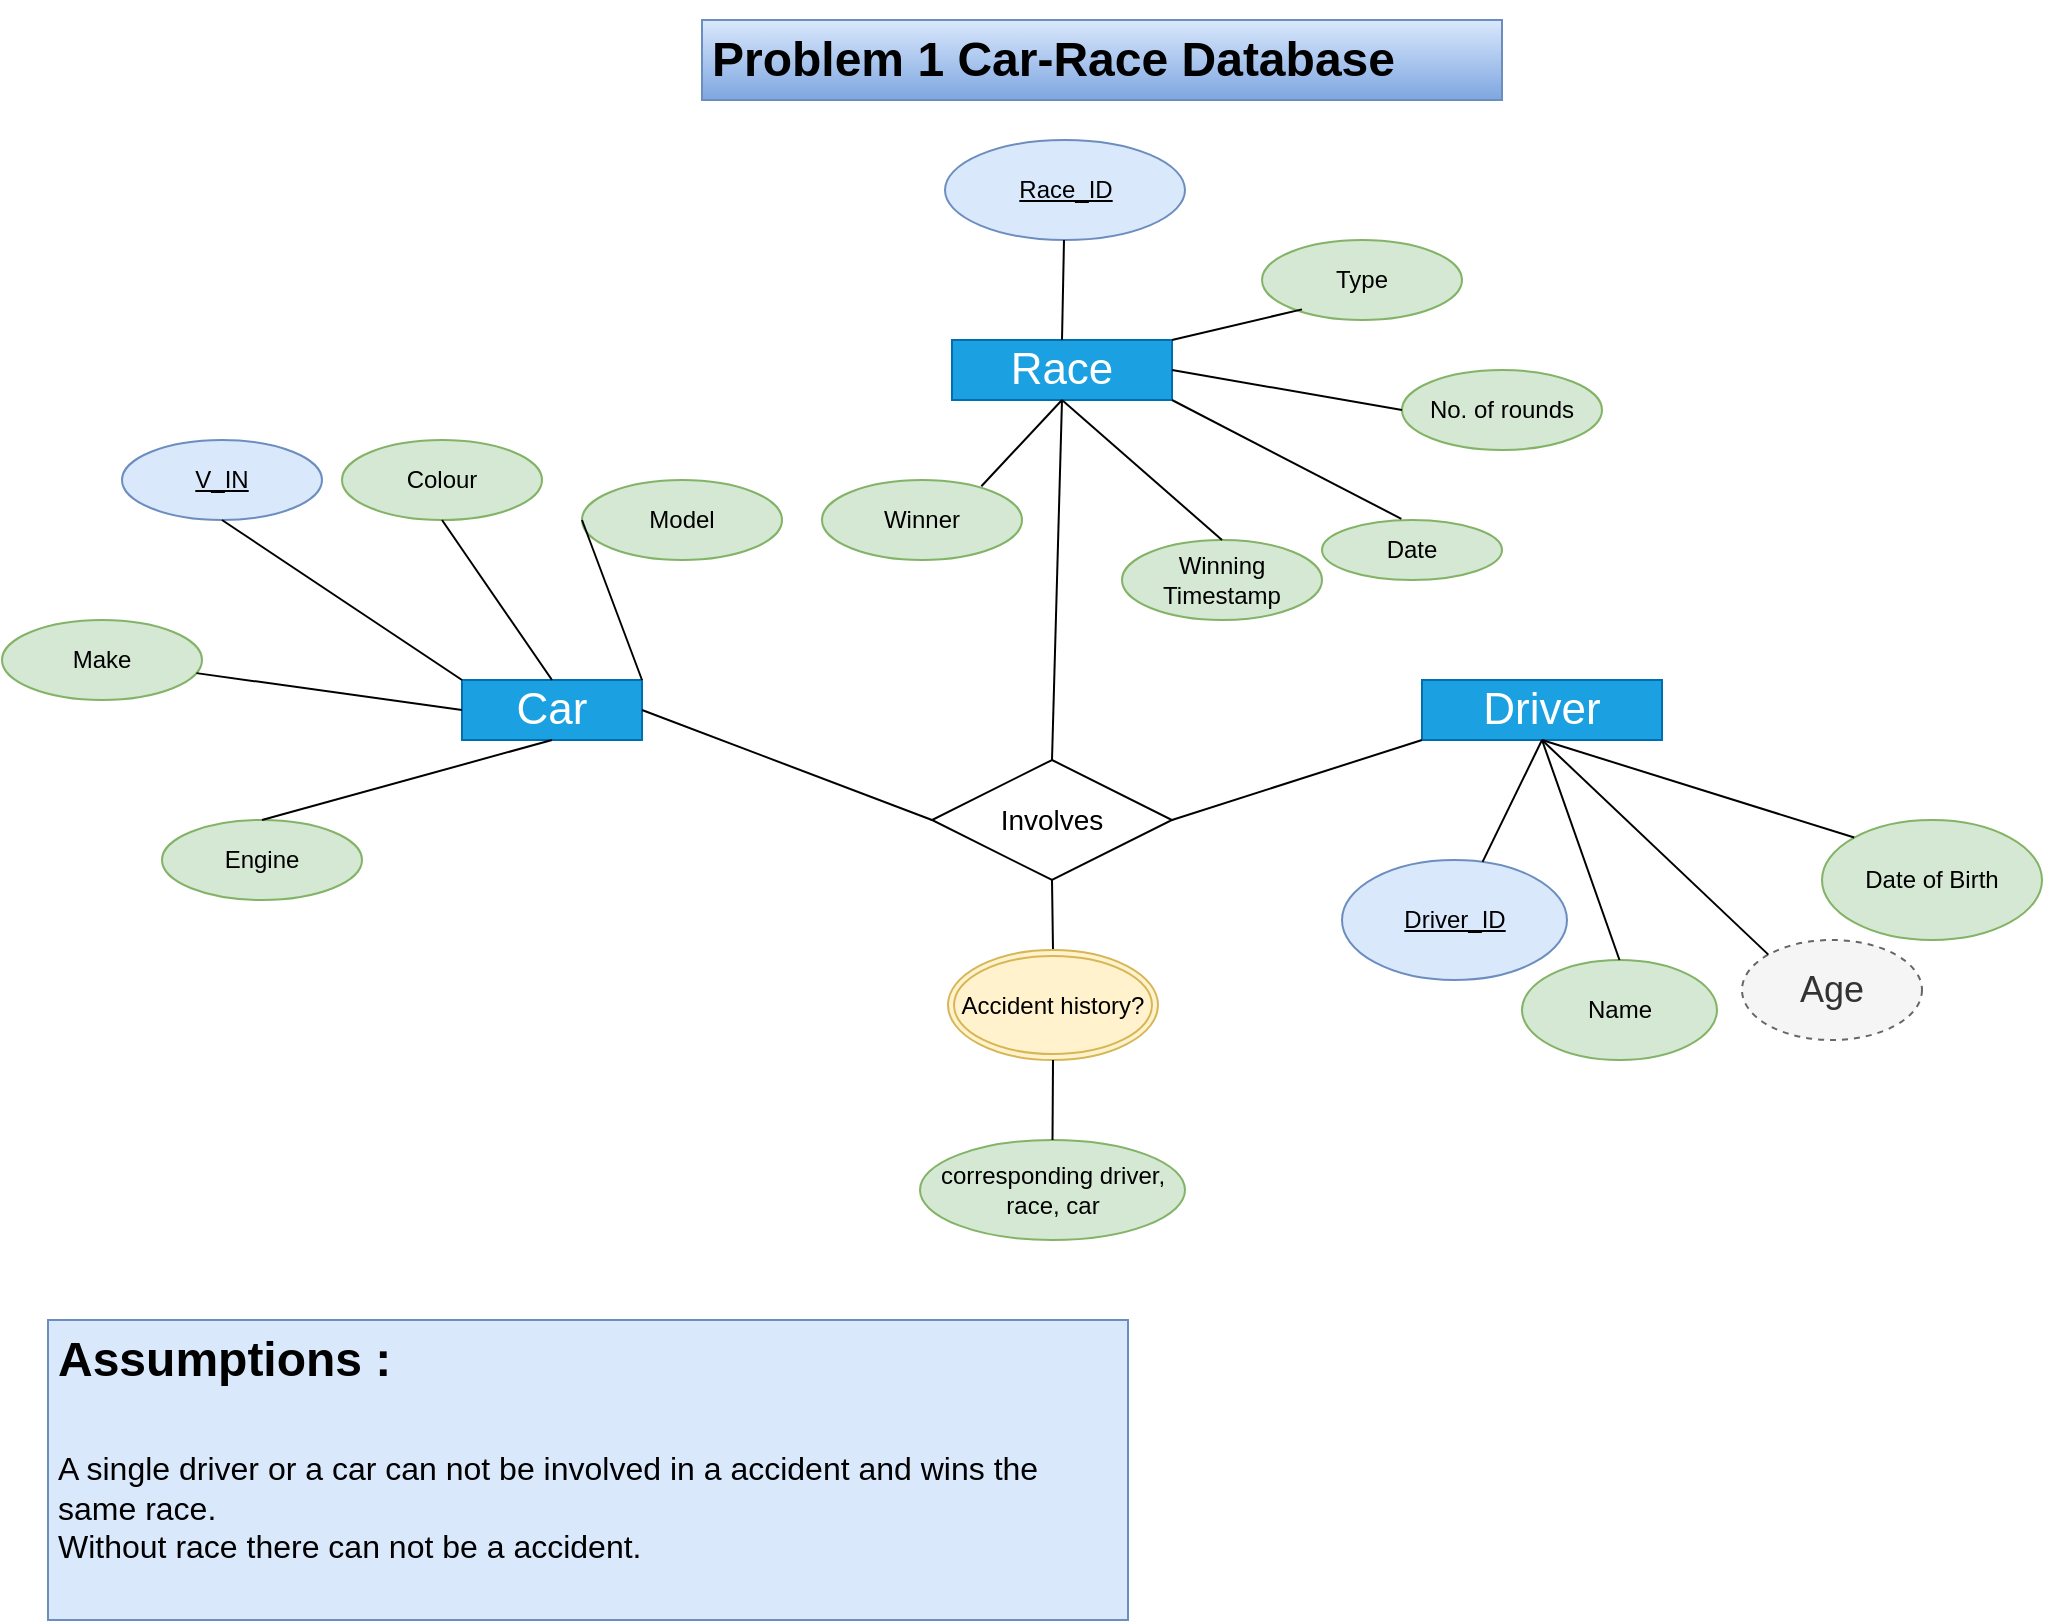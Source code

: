<mxfile version="21.7.2" type="device">
  <diagram id="R2lEEEUBdFMjLlhIrx00" name="Page-1">
    <mxGraphModel dx="1984" dy="1783" grid="1" gridSize="10" guides="1" tooltips="1" connect="1" arrows="1" fold="1" page="1" pageScale="1" pageWidth="850" pageHeight="1100" math="0" shadow="0" extFonts="Permanent Marker^https://fonts.googleapis.com/css?family=Permanent+Marker">
      <root>
        <mxCell id="0" />
        <mxCell id="1" parent="0" />
        <mxCell id="VF8z4a0nuaasSopBTreB-1" value="&lt;font style=&quot;font-size: 22px;&quot;&gt;Driver&lt;/font&gt;" style="rounded=0;whiteSpace=wrap;html=1;fillColor=#1ba1e2;fontColor=#ffffff;strokeColor=#006EAF;" parent="1" vertex="1">
          <mxGeometry x="610" y="210" width="120" height="30" as="geometry" />
        </mxCell>
        <mxCell id="VF8z4a0nuaasSopBTreB-2" value="&lt;font style=&quot;font-size: 22px;&quot;&gt;Car&lt;/font&gt;" style="rounded=0;whiteSpace=wrap;html=1;fillColor=#1ba1e2;fontColor=#ffffff;strokeColor=#006EAF;" parent="1" vertex="1">
          <mxGeometry x="130" y="210" width="90" height="30" as="geometry" />
        </mxCell>
        <mxCell id="VF8z4a0nuaasSopBTreB-3" value="&lt;font style=&quot;font-size: 22px;&quot;&gt;Race&lt;/font&gt;" style="rounded=0;whiteSpace=wrap;html=1;fillColor=#1ba1e2;fontColor=#ffffff;strokeColor=#006EAF;" parent="1" vertex="1">
          <mxGeometry x="375" y="40" width="110" height="30" as="geometry" />
        </mxCell>
        <mxCell id="VF8z4a0nuaasSopBTreB-96" value="Date of Birth" style="ellipse;whiteSpace=wrap;html=1;fillColor=#d5e8d4;strokeColor=#82b366;" parent="1" vertex="1">
          <mxGeometry x="810" y="280" width="110" height="60" as="geometry" />
        </mxCell>
        <mxCell id="VF8z4a0nuaasSopBTreB-97" value="Name" style="ellipse;whiteSpace=wrap;html=1;fillColor=#d5e8d4;strokeColor=#82b366;" parent="1" vertex="1">
          <mxGeometry x="660" y="350" width="97.5" height="50" as="geometry" />
        </mxCell>
        <mxCell id="VF8z4a0nuaasSopBTreB-98" value="&lt;font style=&quot;font-size: 18px;&quot;&gt;Age&lt;/font&gt;" style="ellipse;whiteSpace=wrap;html=1;align=center;dashed=1;fillColor=#f5f5f5;fontColor=#333333;strokeColor=#666666;" parent="1" vertex="1">
          <mxGeometry x="770" y="340" width="90" height="50" as="geometry" />
        </mxCell>
        <mxCell id="VF8z4a0nuaasSopBTreB-99" value="Driver_ID" style="ellipse;whiteSpace=wrap;html=1;align=center;fontStyle=4;fillColor=#dae8fc;strokeColor=#6c8ebf;" parent="1" vertex="1">
          <mxGeometry x="570" y="300" width="112.5" height="60" as="geometry" />
        </mxCell>
        <mxCell id="VF8z4a0nuaasSopBTreB-101" value="" style="endArrow=none;html=1;rounded=0;entryX=0.5;entryY=1;entryDx=0;entryDy=0;" parent="1" source="VF8z4a0nuaasSopBTreB-99" target="VF8z4a0nuaasSopBTreB-1" edge="1">
          <mxGeometry relative="1" as="geometry">
            <mxPoint x="430" y="390" as="sourcePoint" />
            <mxPoint x="590" y="390" as="targetPoint" />
          </mxGeometry>
        </mxCell>
        <mxCell id="VF8z4a0nuaasSopBTreB-103" value="" style="endArrow=none;html=1;rounded=0;exitX=0.5;exitY=0;exitDx=0;exitDy=0;entryX=0.5;entryY=1;entryDx=0;entryDy=0;" parent="1" source="VF8z4a0nuaasSopBTreB-97" target="VF8z4a0nuaasSopBTreB-1" edge="1">
          <mxGeometry relative="1" as="geometry">
            <mxPoint x="430" y="390" as="sourcePoint" />
            <mxPoint x="730" y="210" as="targetPoint" />
          </mxGeometry>
        </mxCell>
        <mxCell id="VF8z4a0nuaasSopBTreB-107" value="" style="endArrow=none;html=1;rounded=0;entryX=0.5;entryY=1;entryDx=0;entryDy=0;exitX=0;exitY=0;exitDx=0;exitDy=0;" parent="1" source="VF8z4a0nuaasSopBTreB-98" edge="1" target="VF8z4a0nuaasSopBTreB-1">
          <mxGeometry relative="1" as="geometry">
            <mxPoint x="790" y="340" as="sourcePoint" />
            <mxPoint x="740" y="229.65" as="targetPoint" />
          </mxGeometry>
        </mxCell>
        <mxCell id="VF8z4a0nuaasSopBTreB-109" value="Winner" style="ellipse;whiteSpace=wrap;html=1;align=center;fillColor=#d5e8d4;strokeColor=#82b366;" parent="1" vertex="1">
          <mxGeometry x="310" y="110" width="100" height="40" as="geometry" />
        </mxCell>
        <mxCell id="VF8z4a0nuaasSopBTreB-110" value="Winning Timestamp" style="ellipse;whiteSpace=wrap;html=1;align=center;fillColor=#d5e8d4;strokeColor=#82b366;" parent="1" vertex="1">
          <mxGeometry x="460" y="140" width="100" height="40" as="geometry" />
        </mxCell>
        <mxCell id="VF8z4a0nuaasSopBTreB-111" value="Date" style="ellipse;whiteSpace=wrap;html=1;align=center;fillColor=#d5e8d4;strokeColor=#82b366;" parent="1" vertex="1">
          <mxGeometry x="560" y="130" width="90" height="30" as="geometry" />
        </mxCell>
        <mxCell id="VF8z4a0nuaasSopBTreB-112" value="No. of rounds" style="ellipse;whiteSpace=wrap;html=1;align=center;fillColor=#d5e8d4;strokeColor=#82b366;" parent="1" vertex="1">
          <mxGeometry x="600" y="55" width="100" height="40" as="geometry" />
        </mxCell>
        <mxCell id="VF8z4a0nuaasSopBTreB-113" value="Type" style="ellipse;whiteSpace=wrap;html=1;align=center;fillColor=#d5e8d4;strokeColor=#82b366;" parent="1" vertex="1">
          <mxGeometry x="530" y="-10" width="100" height="40" as="geometry" />
        </mxCell>
        <mxCell id="VF8z4a0nuaasSopBTreB-114" value="" style="endArrow=none;html=1;rounded=0;entryX=0;entryY=0.5;entryDx=0;entryDy=0;exitX=1;exitY=0;exitDx=0;exitDy=0;" parent="1" edge="1" source="VF8z4a0nuaasSopBTreB-3">
          <mxGeometry relative="1" as="geometry">
            <mxPoint x="520" y="50" as="sourcePoint" />
            <mxPoint x="550" y="24.68" as="targetPoint" />
          </mxGeometry>
        </mxCell>
        <mxCell id="VF8z4a0nuaasSopBTreB-115" value="" style="endArrow=none;html=1;rounded=0;exitX=1;exitY=0.5;exitDx=0;exitDy=0;entryX=0;entryY=0.5;entryDx=0;entryDy=0;" parent="1" source="VF8z4a0nuaasSopBTreB-3" target="VF8z4a0nuaasSopBTreB-112" edge="1">
          <mxGeometry relative="1" as="geometry">
            <mxPoint x="483" y="70" as="sourcePoint" />
            <mxPoint x="560" y="50" as="targetPoint" />
          </mxGeometry>
        </mxCell>
        <mxCell id="VF8z4a0nuaasSopBTreB-116" value="" style="endArrow=none;html=1;rounded=0;exitX=1;exitY=1;exitDx=0;exitDy=0;entryX=0.441;entryY=-0.019;entryDx=0;entryDy=0;entryPerimeter=0;" parent="1" source="VF8z4a0nuaasSopBTreB-3" target="VF8z4a0nuaasSopBTreB-111" edge="1">
          <mxGeometry relative="1" as="geometry">
            <mxPoint x="510" y="78" as="sourcePoint" />
            <mxPoint x="575" y="86" as="targetPoint" />
          </mxGeometry>
        </mxCell>
        <mxCell id="VF8z4a0nuaasSopBTreB-117" value="" style="endArrow=none;html=1;rounded=0;exitX=0.5;exitY=1;exitDx=0;exitDy=0;entryX=0.5;entryY=0;entryDx=0;entryDy=0;" parent="1" source="VF8z4a0nuaasSopBTreB-3" target="VF8z4a0nuaasSopBTreB-110" edge="1">
          <mxGeometry relative="1" as="geometry">
            <mxPoint x="520" y="88" as="sourcePoint" />
            <mxPoint x="585" y="96" as="targetPoint" />
          </mxGeometry>
        </mxCell>
        <mxCell id="VF8z4a0nuaasSopBTreB-118" value="" style="endArrow=none;html=1;rounded=0;exitX=0.5;exitY=1;exitDx=0;exitDy=0;entryX=0.797;entryY=0.078;entryDx=0;entryDy=0;entryPerimeter=0;" parent="1" source="VF8z4a0nuaasSopBTreB-3" target="VF8z4a0nuaasSopBTreB-109" edge="1">
          <mxGeometry relative="1" as="geometry">
            <mxPoint x="530" y="98" as="sourcePoint" />
            <mxPoint x="595" y="106" as="targetPoint" />
          </mxGeometry>
        </mxCell>
        <mxCell id="VF8z4a0nuaasSopBTreB-119" value="Race_ID" style="ellipse;whiteSpace=wrap;html=1;align=center;fontStyle=4;fillColor=#dae8fc;strokeColor=#6c8ebf;" parent="1" vertex="1">
          <mxGeometry x="371.5" y="-60" width="120" height="50" as="geometry" />
        </mxCell>
        <mxCell id="VF8z4a0nuaasSopBTreB-120" value="" style="endArrow=none;html=1;rounded=0;exitX=0.5;exitY=0;exitDx=0;exitDy=0;" parent="1" source="VF8z4a0nuaasSopBTreB-3" target="VF8z4a0nuaasSopBTreB-119" edge="1">
          <mxGeometry relative="1" as="geometry">
            <mxPoint x="410.0" y="60.0" as="sourcePoint" />
            <mxPoint x="463.08" y="24.68" as="targetPoint" />
          </mxGeometry>
        </mxCell>
        <mxCell id="VF8z4a0nuaasSopBTreB-121" value="V_IN" style="ellipse;whiteSpace=wrap;html=1;align=center;fontStyle=4;fillColor=#dae8fc;strokeColor=#6c8ebf;" parent="1" vertex="1">
          <mxGeometry x="-40" y="90" width="100" height="40" as="geometry" />
        </mxCell>
        <mxCell id="VF8z4a0nuaasSopBTreB-122" value="Colour" style="ellipse;whiteSpace=wrap;html=1;align=center;fillColor=#d5e8d4;strokeColor=#82b366;" parent="1" vertex="1">
          <mxGeometry x="70" y="90" width="100" height="40" as="geometry" />
        </mxCell>
        <mxCell id="VF8z4a0nuaasSopBTreB-123" value="Model" style="ellipse;whiteSpace=wrap;html=1;align=center;fillColor=#d5e8d4;strokeColor=#82b366;" parent="1" vertex="1">
          <mxGeometry x="190" y="110" width="100" height="40" as="geometry" />
        </mxCell>
        <mxCell id="VF8z4a0nuaasSopBTreB-124" value="Engine" style="ellipse;whiteSpace=wrap;html=1;align=center;fillColor=#d5e8d4;strokeColor=#82b366;" parent="1" vertex="1">
          <mxGeometry x="-20" y="280" width="100" height="40" as="geometry" />
        </mxCell>
        <mxCell id="VF8z4a0nuaasSopBTreB-125" value="Make" style="ellipse;whiteSpace=wrap;html=1;align=center;fillColor=#d5e8d4;strokeColor=#82b366;" parent="1" vertex="1">
          <mxGeometry x="-100" y="180" width="100" height="40" as="geometry" />
        </mxCell>
        <mxCell id="VF8z4a0nuaasSopBTreB-132" value="" style="endArrow=none;html=1;rounded=0;exitX=0.5;exitY=1;exitDx=0;exitDy=0;entryX=0.5;entryY=0;entryDx=0;entryDy=0;" parent="1" source="VF8z4a0nuaasSopBTreB-122" edge="1" target="VF8z4a0nuaasSopBTreB-2">
          <mxGeometry relative="1" as="geometry">
            <mxPoint x="187.5" y="147" as="sourcePoint" />
            <mxPoint x="112.5" y="190" as="targetPoint" />
          </mxGeometry>
        </mxCell>
        <mxCell id="VF8z4a0nuaasSopBTreB-133" value="" style="endArrow=none;html=1;rounded=0;entryX=1;entryY=0;entryDx=0;entryDy=0;exitX=0;exitY=0.5;exitDx=0;exitDy=0;" parent="1" source="VF8z4a0nuaasSopBTreB-123" edge="1" target="VF8z4a0nuaasSopBTreB-2">
          <mxGeometry relative="1" as="geometry">
            <mxPoint x="233.091" y="185.797" as="sourcePoint" />
            <mxPoint x="160.0" y="190" as="targetPoint" />
          </mxGeometry>
        </mxCell>
        <mxCell id="VF8z4a0nuaasSopBTreB-135" value="" style="endArrow=none;html=1;rounded=0;entryX=0;entryY=0.5;entryDx=0;entryDy=0;" parent="1" source="VF8z4a0nuaasSopBTreB-125" target="VF8z4a0nuaasSopBTreB-2" edge="1">
          <mxGeometry relative="1" as="geometry">
            <mxPoint x="210" y="203" as="sourcePoint" />
            <mxPoint x="137" y="207" as="targetPoint" />
          </mxGeometry>
        </mxCell>
        <mxCell id="VF8z4a0nuaasSopBTreB-136" value="" style="endArrow=none;html=1;rounded=0;entryX=0;entryY=0;entryDx=0;entryDy=0;exitX=0.5;exitY=1;exitDx=0;exitDy=0;" parent="1" source="VF8z4a0nuaasSopBTreB-121" target="VF8z4a0nuaasSopBTreB-2" edge="1">
          <mxGeometry relative="1" as="geometry">
            <mxPoint x="104.7" y="284.24" as="sourcePoint" />
            <mxPoint x="60.0" y="190" as="targetPoint" />
          </mxGeometry>
        </mxCell>
        <mxCell id="VF8z4a0nuaasSopBTreB-138" value="&lt;font style=&quot;font-size: 14px;&quot;&gt;Involves&lt;/font&gt;" style="shape=rhombus;perimeter=rhombusPerimeter;whiteSpace=wrap;html=1;align=center;" parent="1" vertex="1">
          <mxGeometry x="365" y="250" width="120" height="60" as="geometry" />
        </mxCell>
        <mxCell id="VF8z4a0nuaasSopBTreB-140" value="" style="endArrow=none;html=1;rounded=0;entryX=0.5;entryY=1;entryDx=0;entryDy=0;exitX=0.5;exitY=0;exitDx=0;exitDy=0;" parent="1" source="VF8z4a0nuaasSopBTreB-138" edge="1" target="VF8z4a0nuaasSopBTreB-3">
          <mxGeometry relative="1" as="geometry">
            <mxPoint x="425" y="252.45" as="sourcePoint" />
            <mxPoint x="445.66" y="90.0" as="targetPoint" />
          </mxGeometry>
        </mxCell>
        <mxCell id="VF8z4a0nuaasSopBTreB-141" value="" style="endArrow=none;html=1;rounded=0;entryX=0;entryY=1;entryDx=0;entryDy=0;" parent="1" target="VF8z4a0nuaasSopBTreB-1" edge="1">
          <mxGeometry relative="1" as="geometry">
            <mxPoint x="485" y="280" as="sourcePoint" />
            <mxPoint x="610" y="270" as="targetPoint" />
          </mxGeometry>
        </mxCell>
        <mxCell id="VF8z4a0nuaasSopBTreB-142" value="" style="endArrow=none;html=1;rounded=0;entryX=0;entryY=1;entryDx=0;entryDy=0;exitX=1;exitY=0.5;exitDx=0;exitDy=0;" parent="1" source="VF8z4a0nuaasSopBTreB-2" edge="1">
          <mxGeometry relative="1" as="geometry">
            <mxPoint x="180" y="350" as="sourcePoint" />
            <mxPoint x="365" y="280" as="targetPoint" />
          </mxGeometry>
        </mxCell>
        <mxCell id="VF8z4a0nuaasSopBTreB-143" value="" style="endArrow=none;html=1;rounded=0;entryX=0.5;entryY=1;entryDx=0;entryDy=0;exitX=0.5;exitY=0;exitDx=0;exitDy=0;" parent="1" source="EThxDxiZspkRvwVcPIrk-1" target="VF8z4a0nuaasSopBTreB-138" edge="1">
          <mxGeometry relative="1" as="geometry">
            <mxPoint x="417.5" y="380" as="sourcePoint" />
            <mxPoint x="455" y="410" as="targetPoint" />
          </mxGeometry>
        </mxCell>
        <mxCell id="C9fk9IOiE1z4x26M4S6p-2" value="&lt;h1&gt;Problem 1 Car-Race Database&lt;/h1&gt;" style="text;html=1;strokeColor=#6c8ebf;fillColor=#dae8fc;spacing=5;spacingTop=-20;whiteSpace=wrap;overflow=hidden;rounded=0;gradientColor=#7ea6e0;" parent="1" vertex="1">
          <mxGeometry x="250" y="-120" width="400" height="40" as="geometry" />
        </mxCell>
        <mxCell id="EThxDxiZspkRvwVcPIrk-1" value="Accident history?" style="ellipse;shape=doubleEllipse;margin=3;whiteSpace=wrap;html=1;align=center;fillColor=#fff2cc;strokeColor=#d6b656;" parent="1" vertex="1">
          <mxGeometry x="373" y="345" width="105" height="55" as="geometry" />
        </mxCell>
        <mxCell id="EThxDxiZspkRvwVcPIrk-2" value="corresponding driver, race, car" style="ellipse;whiteSpace=wrap;html=1;align=center;fillColor=#d5e8d4;strokeColor=#82b366;" parent="1" vertex="1">
          <mxGeometry x="359" y="440" width="132.5" height="50" as="geometry" />
        </mxCell>
        <mxCell id="EThxDxiZspkRvwVcPIrk-3" value="" style="endArrow=none;html=1;rounded=0;entryX=0.5;entryY=1;entryDx=0;entryDy=0;exitX=0.5;exitY=0;exitDx=0;exitDy=0;" parent="1" source="EThxDxiZspkRvwVcPIrk-2" target="EThxDxiZspkRvwVcPIrk-1" edge="1">
          <mxGeometry relative="1" as="geometry">
            <mxPoint x="100" y="290" as="sourcePoint" />
            <mxPoint x="125" y="230" as="targetPoint" />
          </mxGeometry>
        </mxCell>
        <mxCell id="EThxDxiZspkRvwVcPIrk-9" value="&lt;h1&gt;Assumptions :&lt;/h1&gt;&lt;div&gt;&lt;br&gt;&lt;/div&gt;&lt;div&gt;&lt;font size=&quot;3&quot;&gt;A single driver or a car can not be involved in a accident and wins the same race.&lt;/font&gt;&lt;/div&gt;&lt;div&gt;&lt;font size=&quot;3&quot;&gt;Without race there can not be a accident.&lt;/font&gt;&lt;/div&gt;&lt;div&gt;&lt;br&gt;&lt;/div&gt;" style="text;html=1;strokeColor=#6c8ebf;fillColor=#dae8fc;spacing=5;spacingTop=-20;whiteSpace=wrap;overflow=hidden;rounded=0;movable=1;resizable=1;rotatable=1;deletable=1;editable=1;locked=0;connectable=1;" parent="1" vertex="1">
          <mxGeometry x="-77" y="530" width="540" height="150" as="geometry" />
        </mxCell>
        <mxCell id="Q5OPMxp4SLzLppLHnEgp-2" value="" style="endArrow=none;html=1;rounded=0;entryX=0.5;entryY=1;entryDx=0;entryDy=0;exitX=0;exitY=0;exitDx=0;exitDy=0;" edge="1" parent="1" source="VF8z4a0nuaasSopBTreB-96" target="VF8z4a0nuaasSopBTreB-1">
          <mxGeometry relative="1" as="geometry">
            <mxPoint x="793" y="357" as="sourcePoint" />
            <mxPoint x="740" y="220" as="targetPoint" />
          </mxGeometry>
        </mxCell>
        <mxCell id="Q5OPMxp4SLzLppLHnEgp-4" value="" style="endArrow=none;html=1;rounded=0;exitX=0.5;exitY=0;exitDx=0;exitDy=0;entryX=0.5;entryY=1;entryDx=0;entryDy=0;" edge="1" parent="1" source="VF8z4a0nuaasSopBTreB-124" target="VF8z4a0nuaasSopBTreB-2">
          <mxGeometry width="50" height="50" relative="1" as="geometry">
            <mxPoint x="30" y="270" as="sourcePoint" />
            <mxPoint x="80" y="220" as="targetPoint" />
          </mxGeometry>
        </mxCell>
      </root>
    </mxGraphModel>
  </diagram>
</mxfile>
